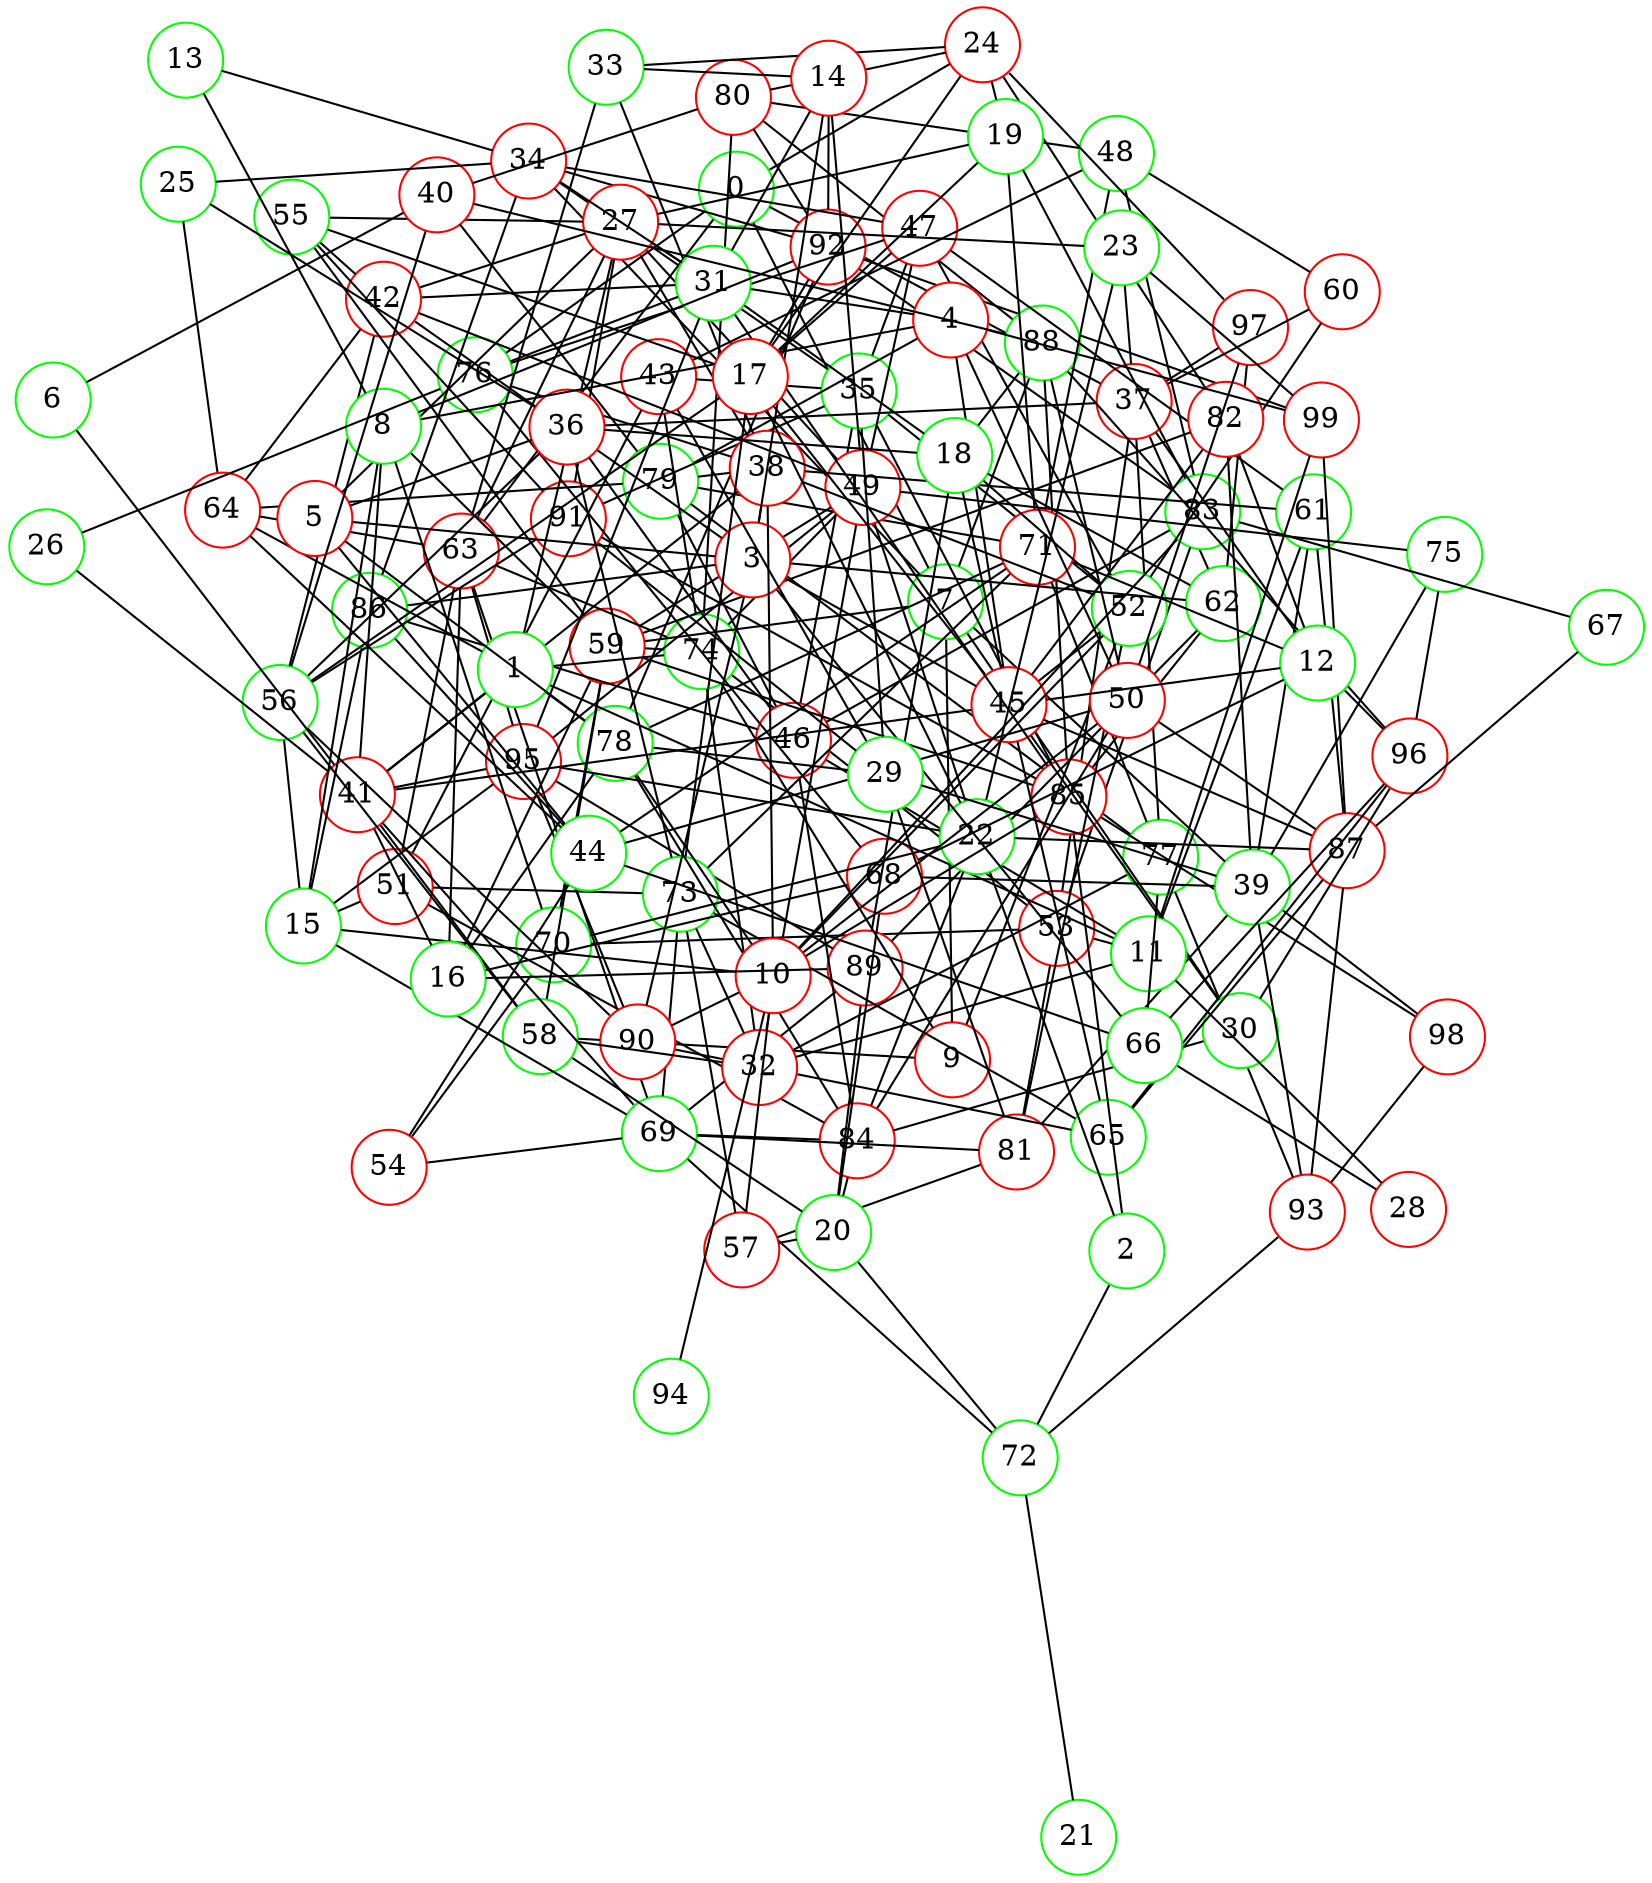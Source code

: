 graph {
graph ["layout"="fdp"]
node ["style"="filled","fillcolor"="white","fixedsize"="true","shape"="circle"]
"0" ["color"="green"]
"37" ["color"="red"]
"97" ["color"="red"]
"53" ["color"="red"]
"81" ["color"="red"]
"83" ["color"="green"]
"92" ["color"="red"]
"99" ["color"="red"]
"70" ["color"="green"]
"74" ["color"="green"]
"80" ["color"="red"]
"88" ["color"="green"]
"96" ["color"="red"]
"60" ["color"="red"]
"77" ["color"="green"]
"93" ["color"="red"]
"98" ["color"="red"]
"79" ["color"="green"]
"62" ["color"="green"]
"85" ["color"="red"]
"91" ["color"="red"]
"89" ["color"="red"]
"95" ["color"="red"]
"7" ["color"="green"]
"34" ["color"="red"]
"35" ["color"="green"]
"52" ["color"="green"]
"43" ["color"="red"]
"48" ["color"="green"]
"71" ["color"="red"]
"73" ["color"="green"]
"78" ["color"="green"]
"84" ["color"="red"]
"51" ["color"="red"]
"63" ["color"="red"]
"64" ["color"="red"]
"69" ["color"="green"]
"72" ["color"="green"]
"46" ["color"="red"]
"86" ["color"="green"]
"47" ["color"="red"]
"49" ["color"="red"]
"59" ["color"="red"]
"82" ["color"="red"]
"75" ["color"="green"]
"76" ["color"="green"]
"61" ["color"="green"]
"87" ["color"="red"]
"39" ["color"="green"]
"68" ["color"="red"]
"9" ["color"="red"]
"58" ["color"="green"]
"30" ["color"="green"]
"45" ["color"="red"]
"65" ["color"="green"]
"90" ["color"="red"]
"24" ["color"="red"]
"33" ["color"="green"]
"38" ["color"="red"]
"41" ["color"="red"]
"1" ["color"="green"]
"11" ["color"="green"]
"32" ["color"="red"]
"28" ["color"="red"]
"66" ["color"="green"]
"27" ["color"="red"]
"55" ["color"="green"]
"42" ["color"="red"]
"56" ["color"="green"]
"31" ["color"="green"]
"2" ["color"="green"]
"22" ["color"="green"]
"23" ["color"="green"]
"3" ["color"="red"]
"5" ["color"="red"]
"36" ["color"="red"]
"44" ["color"="green"]
"50" ["color"="red"]
"54" ["color"="red"]
"14" ["color"="red"]
"4" ["color"="red"]
"8" ["color"="green"]
"13" ["color"="green"]
"15" ["color"="green"]
"6" ["color"="green"]
"40" ["color"="red"]
"10" ["color"="red"]
"57" ["color"="red"]
"94" ["color"="green"]
"12" ["color"="green"]
"16" ["color"="green"]
"17" ["color"="red"]
"19" ["color"="green"]
"18" ["color"="green"]
"20" ["color"="green"]
"21" ["color"="green"]
"25" ["color"="green"]
"26" ["color"="green"]
"29" ["color"="green"]
"67" ["color"="green"]
"0" -- "37"
"0" -- "7"
"0" -- "24"
"0" -- "76"
"0" -- "63"
"37" -- "97"
"37" -- "53"
"37" -- "60"
"37" -- "77"
"37" -- "62"
"53" -- "81"
"53" -- "83"
"53" -- "70"
"53" -- "74"
"83" -- "92"
"92" -- "99"
"74" -- "80"
"80" -- "88"
"80" -- "92"
"88" -- "96"
"77" -- "93"
"77" -- "79"
"93" -- "98"
"62" -- "97"
"62" -- "85"
"62" -- "89"
"85" -- "98"
"85" -- "88"
"85" -- "91"
"89" -- "95"
"7" -- "34"
"7" -- "39"
"7" -- "88"
"7" -- "9"
"7" -- "59"
"7" -- "30"
"34" -- "35"
"34" -- "86"
"34" -- "92"
"34" -- "47"
"35" -- "52"
"35" -- "85"
"35" -- "43"
"35" -- "91"
"35" -- "46"
"35" -- "47"
"52" -- "81"
"52" -- "60"
"43" -- "48"
"43" -- "51"
"43" -- "74"
"48" -- "80"
"48" -- "83"
"48" -- "71"
"48" -- "60"
"71" -- "73"
"71" -- "77"
"71" -- "78"
"71" -- "79"
"78" -- "84"
"78" -- "92"
"51" -- "84"
"51" -- "73"
"51" -- "63"
"63" -- "64"
"63" -- "69"
"63" -- "74"
"63" -- "95"
"64" -- "79"
"69" -- "81"
"69" -- "84"
"69" -- "72"
"69" -- "73"
"69" -- "89"
"72" -- "93"
"46" -- "83"
"46" -- "84"
"46" -- "86"
"46" -- "79"
"47" -- "49"
"47" -- "52"
"47" -- "76"
"47" -- "61"
"49" -- "74"
"49" -- "59"
"49" -- "75"
"49" -- "95"
"59" -- "82"
"59" -- "85"
"59" -- "70"
"59" -- "74"
"75" -- "96"
"61" -- "87"
"87" -- "99"
"87" -- "93"
"39" -- "81"
"39" -- "82"
"39" -- "98"
"39" -- "68"
"39" -- "75"
"39" -- "61"
"39" -- "93"
"68" -- "76"
"9" -- "52"
"9" -- "58"
"9" -- "74"
"58" -- "59"
"30" -- "96"
"30" -- "84"
"30" -- "45"
"45" -- "65"
"45" -- "82"
"45" -- "52"
"45" -- "87"
"65" -- "96"
"65" -- "87"
"65" -- "73"
"65" -- "90"
"90" -- "95"
"24" -- "80"
"24" -- "33"
"24" -- "97"
"24" -- "82"
"33" -- "38"
"33" -- "63"
"38" -- "52"
"38" -- "41"
"38" -- "76"
"38" -- "61"
"38" -- "79"
"41" -- "69"
"41" -- "58"
"41" -- "45"
"41" -- "95"
"1" -- "64"
"1" -- "41"
"1" -- "74"
"1" -- "11"
"1" -- "27"
"1" -- "78"
"11" -- "32"
"11" -- "99"
"11" -- "53"
"11" -- "28"
"11" -- "61"
"11" -- "46"
"32" -- "49"
"32" -- "73"
"32" -- "58"
"32" -- "74"
"32" -- "77"
"28" -- "66"
"66" -- "96"
"66" -- "77"
"27" -- "49"
"27" -- "38"
"27" -- "55"
"27" -- "42"
"27" -- "91"
"27" -- "31"
"27" -- "63"
"55" -- "59"
"55" -- "91"
"42" -- "64"
"42" -- "49"
"42" -- "55"
"42" -- "56"
"56" -- "58"
"56" -- "90"
"56" -- "91"
"31" -- "34"
"31" -- "85"
"31" -- "42"
"31" -- "76"
"31" -- "95"
"2" -- "85"
"2" -- "22"
"2" -- "72"
"22" -- "49"
"22" -- "84"
"22" -- "70"
"22" -- "23"
"22" -- "87"
"22" -- "95"
"23" -- "99"
"23" -- "37"
"23" -- "27"
"3" -- "66"
"3" -- "5"
"3" -- "38"
"3" -- "86"
"3" -- "42"
"3" -- "90"
"3" -- "45"
"3" -- "14"
"3" -- "62"
"5" -- "36"
"5" -- "27"
"5" -- "44"
"5" -- "78"
"36" -- "37"
"36" -- "56"
"36" -- "73"
"36" -- "46"
"44" -- "64"
"44" -- "50"
"44" -- "66"
"44" -- "54"
"44" -- "86"
"44" -- "71"
"50" -- "97"
"50" -- "84"
"50" -- "87"
"50" -- "88"
"54" -- "69"
"54" -- "70"
"14" -- "33"
"14" -- "49"
"14" -- "92"
"14" -- "31"
"4" -- "50"
"4" -- "99"
"4" -- "8"
"4" -- "45"
"4" -- "31"
"4" -- "79"
"8" -- "70"
"8" -- "41"
"8" -- "59"
"8" -- "92"
"8" -- "13"
"8" -- "15"
"13" -- "34"
"15" -- "51"
"15" -- "69"
"15" -- "86"
"15" -- "56"
"15" -- "95"
"6" -- "40"
"6" -- "41"
"40" -- "80"
"40" -- "56"
"40" -- "88"
"40" -- "79"
"10" -- "50"
"10" -- "83"
"10" -- "52"
"10" -- "85"
"10" -- "38"
"10" -- "57"
"10" -- "90"
"10" -- "78"
"10" -- "94"
"10" -- "15"
"57" -- "81"
"57" -- "73"
"12" -- "96"
"12" -- "82"
"12" -- "68"
"12" -- "37"
"12" -- "71"
"12" -- "45"
"16" -- "68"
"16" -- "41"
"16" -- "89"
"16" -- "59"
"16" -- "78"
"16" -- "63"
"17" -- "19"
"17" -- "22"
"17" -- "55"
"17" -- "24"
"17" -- "56"
"17" -- "73"
"17" -- "92"
"17" -- "45"
"17" -- "47"
"19" -- "83"
"19" -- "71"
"19" -- "24"
"19" -- "27"
"18" -- "36"
"18" -- "52"
"18" -- "88"
"18" -- "89"
"18" -- "45"
"18" -- "62"
"18" -- "31"
"20" -- "68"
"20" -- "84"
"20" -- "72"
"20" -- "57"
"20" -- "89"
"20" -- "58"
"21" -- "72"
"25" -- "64"
"25" -- "34"
"25" -- "36"
"26" -- "41"
"26" -- "76"
"29" -- "81"
"29" -- "35"
"29" -- "39"
"29" -- "43"
"29" -- "91"
"29" -- "78"
"67" -- "83"
"67" -- "87"
}